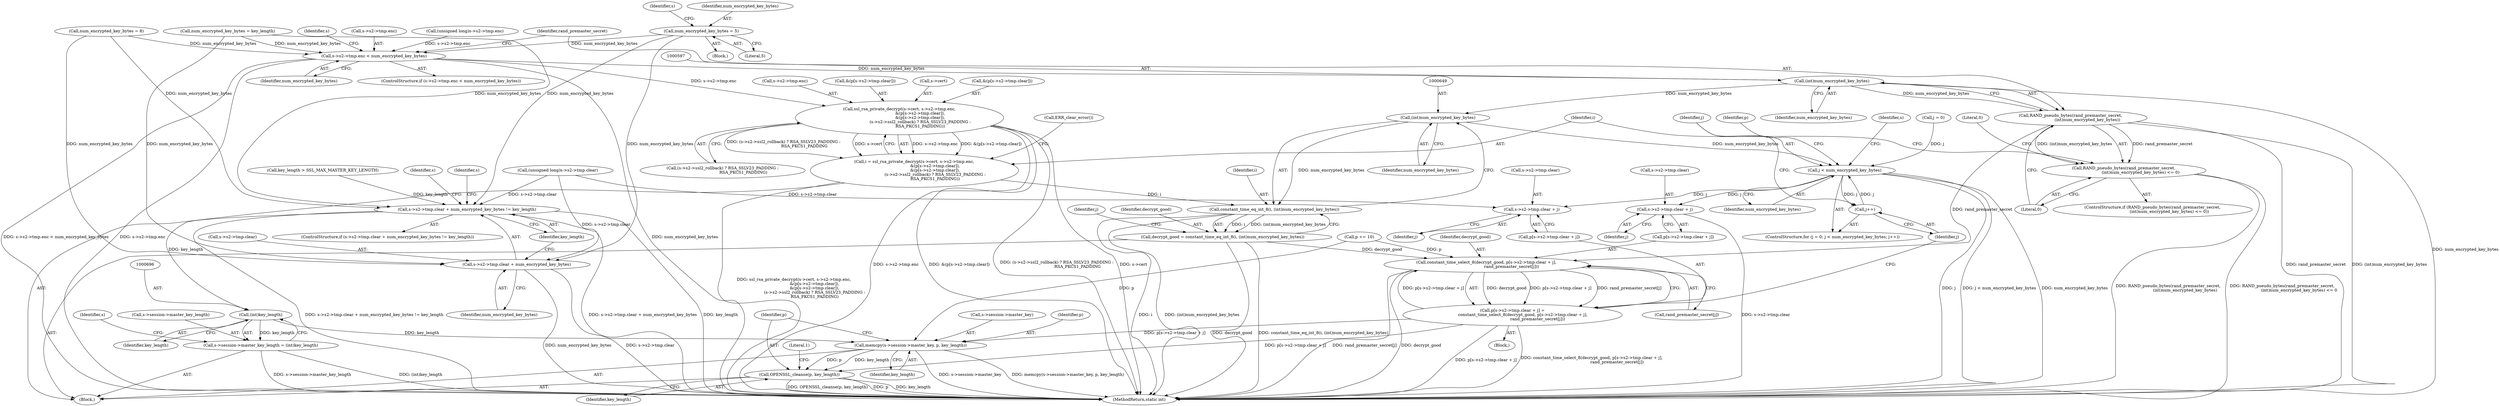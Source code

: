digraph "0_openssl_d81a1600588b726c2bdccda7efad3cc7a87d6245_0@API" {
"1000542" [label="(Call,num_encrypted_key_bytes = 5)"];
"1000551" [label="(Call,s->s2->tmp.clear + num_encrypted_key_bytes != key_length)"];
"1000695" [label="(Call,(int)key_length)"];
"1000689" [label="(Call,s->session->master_key_length = (int)key_length)"];
"1000698" [label="(Call,memcpy(s->session->master_key, p, key_length))"];
"1000706" [label="(Call,OPENSSL_cleanse(p, key_length))"];
"1000552" [label="(Call,s->s2->tmp.clear + num_encrypted_key_bytes)"];
"1000573" [label="(Call,s->s2->tmp.enc < num_encrypted_key_bytes)"];
"1000596" [label="(Call,(int)num_encrypted_key_bytes)"];
"1000594" [label="(Call,RAND_pseudo_bytes(rand_premaster_secret,\n                          (int)num_encrypted_key_bytes))"];
"1000593" [label="(Call,RAND_pseudo_bytes(rand_premaster_secret,\n                          (int)num_encrypted_key_bytes) <= 0)"];
"1000673" [label="(Call,constant_time_select_8(decrypt_good, p[s->s2->tmp.clear + j],\n                                       rand_premaster_secret[j]))"];
"1000661" [label="(Call,p[s->s2->tmp.clear + j] =\n                constant_time_select_8(decrypt_good, p[s->s2->tmp.clear + j],\n                                       rand_premaster_secret[j]))"];
"1000648" [label="(Call,(int)num_encrypted_key_bytes)"];
"1000646" [label="(Call,constant_time_eq_int_8(i, (int)num_encrypted_key_bytes))"];
"1000644" [label="(Call,decrypt_good = constant_time_eq_int_8(i, (int)num_encrypted_key_bytes))"];
"1000655" [label="(Call,j < num_encrypted_key_bytes)"];
"1000658" [label="(Call,j++)"];
"1000664" [label="(Call,s->s2->tmp.clear + j)"];
"1000677" [label="(Call,s->s2->tmp.clear + j)"];
"1000604" [label="(Call,ssl_rsa_private_decrypt(s->cert, s->s2->tmp.enc,\n                                &(p[s->s2->tmp.clear]),\n                                &(p[s->s2->tmp.clear]),\n                                (s->s2->ssl2_rollback) ? RSA_SSLV23_PADDING :\n                                RSA_PKCS1_PADDING))"];
"1000602" [label="(Call,i = ssl_rsa_private_decrypt(s->cert, s->s2->tmp.enc,\n                                &(p[s->s2->tmp.clear]),\n                                &(p[s->s2->tmp.clear]),\n                                (s->s2->ssl2_rollback) ? RSA_SSLV23_PADDING :\n                                RSA_PKCS1_PADDING))"];
"1000584" [label="(Identifier,s)"];
"1000704" [label="(Identifier,p)"];
"1000660" [label="(Block,)"];
"1000705" [label="(Identifier,key_length)"];
"1000581" [label="(Identifier,num_encrypted_key_bytes)"];
"1000646" [label="(Call,constant_time_eq_int_8(i, (int)num_encrypted_key_bytes))"];
"1000608" [label="(Call,s->s2->tmp.enc)"];
"1000615" [label="(Call,&(p[s->s2->tmp.clear]))"];
"1000333" [label="(Call,(unsigned long)s->s2->tmp.clear)"];
"1000556" [label="(Identifier,s)"];
"1000678" [label="(Call,s->s2->tmp.clear)"];
"1000645" [label="(Identifier,decrypt_good)"];
"1000659" [label="(Identifier,j)"];
"1000677" [label="(Call,s->s2->tmp.clear + j)"];
"1000551" [label="(Call,s->s2->tmp.clear + num_encrypted_key_bytes != key_length)"];
"1000697" [label="(Identifier,key_length)"];
"1000674" [label="(Identifier,decrypt_good)"];
"1000656" [label="(Identifier,j)"];
"1000343" [label="(Call,(unsigned long)s->s2->tmp.enc)"];
"1000652" [label="(Call,j = 0)"];
"1000664" [label="(Call,s->s2->tmp.clear + j)"];
"1000657" [label="(Identifier,num_encrypted_key_bytes)"];
"1000643" [label="(Call,ERR_clear_error())"];
"1000635" [label="(Call,(s->s2->ssl2_rollback) ? RSA_SSLV23_PADDING :\n                                RSA_PKCS1_PADDING)"];
"1000601" [label="(Literal,0)"];
"1000604" [label="(Call,ssl_rsa_private_decrypt(s->cert, s->s2->tmp.enc,\n                                &(p[s->s2->tmp.clear]),\n                                &(p[s->s2->tmp.clear]),\n                                (s->s2->ssl2_rollback) ? RSA_SSLV23_PADDING :\n                                RSA_PKCS1_PADDING))"];
"1000663" [label="(Identifier,p)"];
"1000675" [label="(Call,p[s->s2->tmp.clear + j])"];
"1000690" [label="(Call,s->session->master_key_length)"];
"1000661" [label="(Call,p[s->s2->tmp.clear + j] =\n                constant_time_select_8(decrypt_good, p[s->s2->tmp.clear + j],\n                                       rand_premaster_secret[j]))"];
"1000658" [label="(Call,j++)"];
"1000699" [label="(Call,s->session->master_key)"];
"1000544" [label="(Literal,5)"];
"1000662" [label="(Call,p[s->s2->tmp.clear + j])"];
"1000689" [label="(Call,s->session->master_key_length = (int)key_length)"];
"1000547" [label="(Call,num_encrypted_key_bytes = key_length)"];
"1000109" [label="(Block,)"];
"1000673" [label="(Call,constant_time_select_8(decrypt_good, p[s->s2->tmp.clear + j],\n                                       rand_premaster_secret[j]))"];
"1000665" [label="(Call,s->s2->tmp.clear)"];
"1000686" [label="(Call,rand_premaster_secret[j])"];
"1000577" [label="(Identifier,s)"];
"1000572" [label="(ControlStructure,if (s->s2->tmp.enc < num_encrypted_key_bytes))"];
"1000594" [label="(Call,RAND_pseudo_bytes(rand_premaster_secret,\n                          (int)num_encrypted_key_bytes))"];
"1000698" [label="(Call,memcpy(s->session->master_key, p, key_length))"];
"1000552" [label="(Call,s->s2->tmp.clear + num_encrypted_key_bytes)"];
"1000598" [label="(Identifier,num_encrypted_key_bytes)"];
"1000707" [label="(Identifier,p)"];
"1000648" [label="(Call,(int)num_encrypted_key_bytes)"];
"1000599" [label="(Literal,0)"];
"1000701" [label="(Identifier,s)"];
"1000692" [label="(Identifier,s)"];
"1000419" [label="(Call,p += 10)"];
"1000550" [label="(ControlStructure,if (s->s2->tmp.clear + num_encrypted_key_bytes != key_length))"];
"1000605" [label="(Call,s->cert)"];
"1000710" [label="(Literal,1)"];
"1000595" [label="(Identifier,rand_premaster_secret)"];
"1000560" [label="(Identifier,num_encrypted_key_bytes)"];
"1000592" [label="(ControlStructure,if (RAND_pseudo_bytes(rand_premaster_secret,\n                          (int)num_encrypted_key_bytes) <= 0))"];
"1000535" [label="(Call,num_encrypted_key_bytes = 8)"];
"1000672" [label="(Identifier,j)"];
"1000650" [label="(Identifier,num_encrypted_key_bytes)"];
"1000561" [label="(Identifier,key_length)"];
"1000708" [label="(Identifier,key_length)"];
"1000644" [label="(Call,decrypt_good = constant_time_eq_int_8(i, (int)num_encrypted_key_bytes))"];
"1000651" [label="(ControlStructure,for (j = 0; j < num_encrypted_key_bytes; j++))"];
"1000553" [label="(Call,s->s2->tmp.clear)"];
"1000711" [label="(MethodReturn,static int)"];
"1000543" [label="(Identifier,num_encrypted_key_bytes)"];
"1000573" [label="(Call,s->s2->tmp.enc < num_encrypted_key_bytes)"];
"1000596" [label="(Call,(int)num_encrypted_key_bytes)"];
"1000603" [label="(Identifier,i)"];
"1000685" [label="(Identifier,j)"];
"1000695" [label="(Call,(int)key_length)"];
"1000706" [label="(Call,OPENSSL_cleanse(p, key_length))"];
"1000653" [label="(Identifier,j)"];
"1000541" [label="(Block,)"];
"1000602" [label="(Call,i = ssl_rsa_private_decrypt(s->cert, s->s2->tmp.enc,\n                                &(p[s->s2->tmp.clear]),\n                                &(p[s->s2->tmp.clear]),\n                                (s->s2->ssl2_rollback) ? RSA_SSLV23_PADDING :\n                                RSA_PKCS1_PADDING))"];
"1000593" [label="(Call,RAND_pseudo_bytes(rand_premaster_secret,\n                          (int)num_encrypted_key_bytes) <= 0)"];
"1000564" [label="(Identifier,s)"];
"1000574" [label="(Call,s->s2->tmp.enc)"];
"1000655" [label="(Call,j < num_encrypted_key_bytes)"];
"1000542" [label="(Call,num_encrypted_key_bytes = 5)"];
"1000647" [label="(Identifier,i)"];
"1000625" [label="(Call,&(p[s->s2->tmp.clear]))"];
"1000508" [label="(Call,key_length > SSL_MAX_MASTER_KEY_LENGTH)"];
"1000542" -> "1000541"  [label="AST: "];
"1000542" -> "1000544"  [label="CFG: "];
"1000543" -> "1000542"  [label="AST: "];
"1000544" -> "1000542"  [label="AST: "];
"1000556" -> "1000542"  [label="CFG: "];
"1000542" -> "1000551"  [label="DDG: num_encrypted_key_bytes"];
"1000542" -> "1000552"  [label="DDG: num_encrypted_key_bytes"];
"1000542" -> "1000573"  [label="DDG: num_encrypted_key_bytes"];
"1000551" -> "1000550"  [label="AST: "];
"1000551" -> "1000561"  [label="CFG: "];
"1000552" -> "1000551"  [label="AST: "];
"1000561" -> "1000551"  [label="AST: "];
"1000564" -> "1000551"  [label="CFG: "];
"1000577" -> "1000551"  [label="CFG: "];
"1000551" -> "1000711"  [label="DDG: s->s2->tmp.clear + num_encrypted_key_bytes != key_length"];
"1000551" -> "1000711"  [label="DDG: s->s2->tmp.clear + num_encrypted_key_bytes"];
"1000551" -> "1000711"  [label="DDG: key_length"];
"1000333" -> "1000551"  [label="DDG: s->s2->tmp.clear"];
"1000547" -> "1000551"  [label="DDG: num_encrypted_key_bytes"];
"1000535" -> "1000551"  [label="DDG: num_encrypted_key_bytes"];
"1000508" -> "1000551"  [label="DDG: key_length"];
"1000551" -> "1000695"  [label="DDG: key_length"];
"1000695" -> "1000689"  [label="AST: "];
"1000695" -> "1000697"  [label="CFG: "];
"1000696" -> "1000695"  [label="AST: "];
"1000697" -> "1000695"  [label="AST: "];
"1000689" -> "1000695"  [label="CFG: "];
"1000695" -> "1000689"  [label="DDG: key_length"];
"1000695" -> "1000698"  [label="DDG: key_length"];
"1000689" -> "1000109"  [label="AST: "];
"1000690" -> "1000689"  [label="AST: "];
"1000701" -> "1000689"  [label="CFG: "];
"1000689" -> "1000711"  [label="DDG: (int)key_length"];
"1000689" -> "1000711"  [label="DDG: s->session->master_key_length"];
"1000698" -> "1000109"  [label="AST: "];
"1000698" -> "1000705"  [label="CFG: "];
"1000699" -> "1000698"  [label="AST: "];
"1000704" -> "1000698"  [label="AST: "];
"1000705" -> "1000698"  [label="AST: "];
"1000707" -> "1000698"  [label="CFG: "];
"1000698" -> "1000711"  [label="DDG: s->session->master_key"];
"1000698" -> "1000711"  [label="DDG: memcpy(s->session->master_key, p, key_length)"];
"1000661" -> "1000698"  [label="DDG: p[s->s2->tmp.clear + j]"];
"1000419" -> "1000698"  [label="DDG: p"];
"1000698" -> "1000706"  [label="DDG: p"];
"1000698" -> "1000706"  [label="DDG: key_length"];
"1000706" -> "1000109"  [label="AST: "];
"1000706" -> "1000708"  [label="CFG: "];
"1000707" -> "1000706"  [label="AST: "];
"1000708" -> "1000706"  [label="AST: "];
"1000710" -> "1000706"  [label="CFG: "];
"1000706" -> "1000711"  [label="DDG: key_length"];
"1000706" -> "1000711"  [label="DDG: OPENSSL_cleanse(p, key_length)"];
"1000706" -> "1000711"  [label="DDG: p"];
"1000661" -> "1000706"  [label="DDG: p[s->s2->tmp.clear + j]"];
"1000552" -> "1000560"  [label="CFG: "];
"1000553" -> "1000552"  [label="AST: "];
"1000560" -> "1000552"  [label="AST: "];
"1000561" -> "1000552"  [label="CFG: "];
"1000552" -> "1000711"  [label="DDG: s->s2->tmp.clear"];
"1000552" -> "1000711"  [label="DDG: num_encrypted_key_bytes"];
"1000333" -> "1000552"  [label="DDG: s->s2->tmp.clear"];
"1000547" -> "1000552"  [label="DDG: num_encrypted_key_bytes"];
"1000535" -> "1000552"  [label="DDG: num_encrypted_key_bytes"];
"1000573" -> "1000572"  [label="AST: "];
"1000573" -> "1000581"  [label="CFG: "];
"1000574" -> "1000573"  [label="AST: "];
"1000581" -> "1000573"  [label="AST: "];
"1000584" -> "1000573"  [label="CFG: "];
"1000595" -> "1000573"  [label="CFG: "];
"1000573" -> "1000711"  [label="DDG: s->s2->tmp.enc"];
"1000573" -> "1000711"  [label="DDG: num_encrypted_key_bytes"];
"1000573" -> "1000711"  [label="DDG: s->s2->tmp.enc < num_encrypted_key_bytes"];
"1000343" -> "1000573"  [label="DDG: s->s2->tmp.enc"];
"1000547" -> "1000573"  [label="DDG: num_encrypted_key_bytes"];
"1000535" -> "1000573"  [label="DDG: num_encrypted_key_bytes"];
"1000573" -> "1000596"  [label="DDG: num_encrypted_key_bytes"];
"1000573" -> "1000604"  [label="DDG: s->s2->tmp.enc"];
"1000596" -> "1000594"  [label="AST: "];
"1000596" -> "1000598"  [label="CFG: "];
"1000597" -> "1000596"  [label="AST: "];
"1000598" -> "1000596"  [label="AST: "];
"1000594" -> "1000596"  [label="CFG: "];
"1000596" -> "1000711"  [label="DDG: num_encrypted_key_bytes"];
"1000596" -> "1000594"  [label="DDG: num_encrypted_key_bytes"];
"1000596" -> "1000648"  [label="DDG: num_encrypted_key_bytes"];
"1000594" -> "1000593"  [label="AST: "];
"1000595" -> "1000594"  [label="AST: "];
"1000599" -> "1000594"  [label="CFG: "];
"1000594" -> "1000711"  [label="DDG: rand_premaster_secret"];
"1000594" -> "1000711"  [label="DDG: (int)num_encrypted_key_bytes"];
"1000594" -> "1000593"  [label="DDG: rand_premaster_secret"];
"1000594" -> "1000593"  [label="DDG: (int)num_encrypted_key_bytes"];
"1000594" -> "1000673"  [label="DDG: rand_premaster_secret"];
"1000593" -> "1000592"  [label="AST: "];
"1000593" -> "1000599"  [label="CFG: "];
"1000599" -> "1000593"  [label="AST: "];
"1000601" -> "1000593"  [label="CFG: "];
"1000603" -> "1000593"  [label="CFG: "];
"1000593" -> "1000711"  [label="DDG: RAND_pseudo_bytes(rand_premaster_secret,\n                          (int)num_encrypted_key_bytes)"];
"1000593" -> "1000711"  [label="DDG: RAND_pseudo_bytes(rand_premaster_secret,\n                          (int)num_encrypted_key_bytes) <= 0"];
"1000673" -> "1000661"  [label="AST: "];
"1000673" -> "1000686"  [label="CFG: "];
"1000674" -> "1000673"  [label="AST: "];
"1000675" -> "1000673"  [label="AST: "];
"1000686" -> "1000673"  [label="AST: "];
"1000661" -> "1000673"  [label="CFG: "];
"1000673" -> "1000711"  [label="DDG: decrypt_good"];
"1000673" -> "1000711"  [label="DDG: rand_premaster_secret[j]"];
"1000673" -> "1000661"  [label="DDG: decrypt_good"];
"1000673" -> "1000661"  [label="DDG: p[s->s2->tmp.clear + j]"];
"1000673" -> "1000661"  [label="DDG: rand_premaster_secret[j]"];
"1000644" -> "1000673"  [label="DDG: decrypt_good"];
"1000661" -> "1000673"  [label="DDG: p[s->s2->tmp.clear + j]"];
"1000419" -> "1000673"  [label="DDG: p"];
"1000661" -> "1000660"  [label="AST: "];
"1000662" -> "1000661"  [label="AST: "];
"1000659" -> "1000661"  [label="CFG: "];
"1000661" -> "1000711"  [label="DDG: p[s->s2->tmp.clear + j]"];
"1000661" -> "1000711"  [label="DDG: constant_time_select_8(decrypt_good, p[s->s2->tmp.clear + j],\n                                       rand_premaster_secret[j])"];
"1000648" -> "1000646"  [label="AST: "];
"1000648" -> "1000650"  [label="CFG: "];
"1000649" -> "1000648"  [label="AST: "];
"1000650" -> "1000648"  [label="AST: "];
"1000646" -> "1000648"  [label="CFG: "];
"1000648" -> "1000646"  [label="DDG: num_encrypted_key_bytes"];
"1000648" -> "1000655"  [label="DDG: num_encrypted_key_bytes"];
"1000646" -> "1000644"  [label="AST: "];
"1000647" -> "1000646"  [label="AST: "];
"1000644" -> "1000646"  [label="CFG: "];
"1000646" -> "1000711"  [label="DDG: i"];
"1000646" -> "1000711"  [label="DDG: (int)num_encrypted_key_bytes"];
"1000646" -> "1000644"  [label="DDG: i"];
"1000646" -> "1000644"  [label="DDG: (int)num_encrypted_key_bytes"];
"1000602" -> "1000646"  [label="DDG: i"];
"1000644" -> "1000109"  [label="AST: "];
"1000645" -> "1000644"  [label="AST: "];
"1000653" -> "1000644"  [label="CFG: "];
"1000644" -> "1000711"  [label="DDG: constant_time_eq_int_8(i, (int)num_encrypted_key_bytes)"];
"1000644" -> "1000711"  [label="DDG: decrypt_good"];
"1000655" -> "1000651"  [label="AST: "];
"1000655" -> "1000657"  [label="CFG: "];
"1000656" -> "1000655"  [label="AST: "];
"1000657" -> "1000655"  [label="AST: "];
"1000663" -> "1000655"  [label="CFG: "];
"1000692" -> "1000655"  [label="CFG: "];
"1000655" -> "1000711"  [label="DDG: j"];
"1000655" -> "1000711"  [label="DDG: j < num_encrypted_key_bytes"];
"1000655" -> "1000711"  [label="DDG: num_encrypted_key_bytes"];
"1000652" -> "1000655"  [label="DDG: j"];
"1000658" -> "1000655"  [label="DDG: j"];
"1000655" -> "1000658"  [label="DDG: j"];
"1000655" -> "1000664"  [label="DDG: j"];
"1000655" -> "1000677"  [label="DDG: j"];
"1000658" -> "1000651"  [label="AST: "];
"1000658" -> "1000659"  [label="CFG: "];
"1000659" -> "1000658"  [label="AST: "];
"1000656" -> "1000658"  [label="CFG: "];
"1000664" -> "1000662"  [label="AST: "];
"1000664" -> "1000672"  [label="CFG: "];
"1000665" -> "1000664"  [label="AST: "];
"1000672" -> "1000664"  [label="AST: "];
"1000662" -> "1000664"  [label="CFG: "];
"1000333" -> "1000664"  [label="DDG: s->s2->tmp.clear"];
"1000677" -> "1000675"  [label="AST: "];
"1000677" -> "1000685"  [label="CFG: "];
"1000678" -> "1000677"  [label="AST: "];
"1000685" -> "1000677"  [label="AST: "];
"1000675" -> "1000677"  [label="CFG: "];
"1000677" -> "1000711"  [label="DDG: s->s2->tmp.clear"];
"1000604" -> "1000602"  [label="AST: "];
"1000604" -> "1000635"  [label="CFG: "];
"1000605" -> "1000604"  [label="AST: "];
"1000608" -> "1000604"  [label="AST: "];
"1000615" -> "1000604"  [label="AST: "];
"1000625" -> "1000604"  [label="AST: "];
"1000635" -> "1000604"  [label="AST: "];
"1000602" -> "1000604"  [label="CFG: "];
"1000604" -> "1000711"  [label="DDG: s->s2->tmp.enc"];
"1000604" -> "1000711"  [label="DDG: &(p[s->s2->tmp.clear])"];
"1000604" -> "1000711"  [label="DDG: (s->s2->ssl2_rollback) ? RSA_SSLV23_PADDING :\n                                RSA_PKCS1_PADDING"];
"1000604" -> "1000711"  [label="DDG: s->cert"];
"1000604" -> "1000602"  [label="DDG: s->s2->tmp.enc"];
"1000604" -> "1000602"  [label="DDG: &(p[s->s2->tmp.clear])"];
"1000604" -> "1000602"  [label="DDG: (s->s2->ssl2_rollback) ? RSA_SSLV23_PADDING :\n                                RSA_PKCS1_PADDING"];
"1000604" -> "1000602"  [label="DDG: s->cert"];
"1000602" -> "1000109"  [label="AST: "];
"1000603" -> "1000602"  [label="AST: "];
"1000643" -> "1000602"  [label="CFG: "];
"1000602" -> "1000711"  [label="DDG: ssl_rsa_private_decrypt(s->cert, s->s2->tmp.enc,\n                                &(p[s->s2->tmp.clear]),\n                                &(p[s->s2->tmp.clear]),\n                                (s->s2->ssl2_rollback) ? RSA_SSLV23_PADDING :\n                                RSA_PKCS1_PADDING)"];
}
